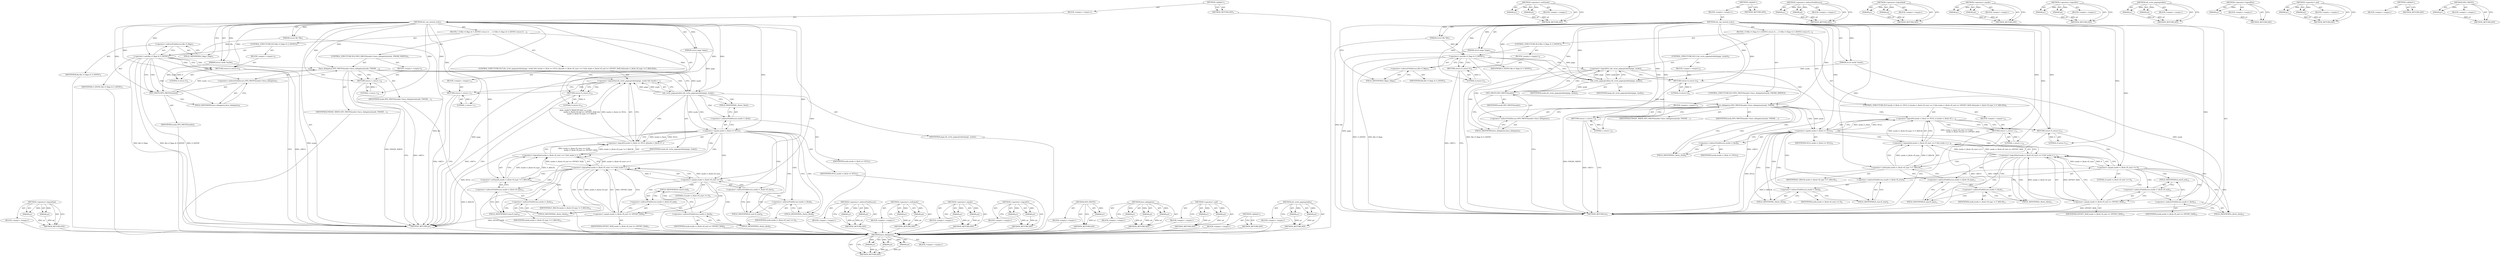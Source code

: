 digraph "NFS_PROTO" {
vulnerable_115 [label=<(METHOD,&lt;operator&gt;.logicalAnd)>];
vulnerable_116 [label=<(PARAM,p1)>];
vulnerable_117 [label=<(PARAM,p2)>];
vulnerable_118 [label=<(BLOCK,&lt;empty&gt;,&lt;empty&gt;)>];
vulnerable_119 [label=<(METHOD_RETURN,ANY)>];
vulnerable_6 [label=<(METHOD,&lt;global&gt;)<SUB>1</SUB>>];
vulnerable_7 [label=<(BLOCK,&lt;empty&gt;,&lt;empty&gt;)<SUB>1</SUB>>];
vulnerable_8 [label=<(METHOD,nfs_can_extend_write)<SUB>1</SUB>>];
vulnerable_9 [label=<(PARAM,struct file *file)<SUB>1</SUB>>];
vulnerable_10 [label=<(PARAM,struct page *page)<SUB>1</SUB>>];
vulnerable_11 [label=<(PARAM,struct inode *inode)<SUB>1</SUB>>];
vulnerable_12 [label=<(BLOCK,{
 	if (file-&gt;f_flags &amp; O_DSYNC)
 		return 0;
 ...,{
 	if (file-&gt;f_flags &amp; O_DSYNC)
 		return 0;
 ...)<SUB>2</SUB>>];
vulnerable_13 [label=<(CONTROL_STRUCTURE,IF,if (file-&gt;f_flags &amp; O_DSYNC))<SUB>3</SUB>>];
vulnerable_14 [label=<(&lt;operator&gt;.and,file-&gt;f_flags &amp; O_DSYNC)<SUB>3</SUB>>];
vulnerable_15 [label=<(&lt;operator&gt;.indirectFieldAccess,file-&gt;f_flags)<SUB>3</SUB>>];
vulnerable_16 [label=<(IDENTIFIER,file,file-&gt;f_flags &amp; O_DSYNC)<SUB>3</SUB>>];
vulnerable_17 [label=<(FIELD_IDENTIFIER,f_flags,f_flags)<SUB>3</SUB>>];
vulnerable_18 [label=<(IDENTIFIER,O_DSYNC,file-&gt;f_flags &amp; O_DSYNC)<SUB>3</SUB>>];
vulnerable_19 [label=<(BLOCK,&lt;empty&gt;,&lt;empty&gt;)<SUB>4</SUB>>];
vulnerable_20 [label=<(RETURN,return 0;,return 0;)<SUB>4</SUB>>];
vulnerable_21 [label=<(LITERAL,0,return 0;)<SUB>4</SUB>>];
vulnerable_22 [label=<(CONTROL_STRUCTURE,IF,if (NFS_PROTO(inode)-&gt;have_delegation(inode, FMODE_WRITE)))<SUB>5</SUB>>];
vulnerable_23 [label=<(have_delegation,NFS_PROTO(inode)-&gt;have_delegation(inode, FMODE_...)<SUB>5</SUB>>];
vulnerable_24 [label=<(&lt;operator&gt;.indirectFieldAccess,NFS_PROTO(inode)-&gt;have_delegation)<SUB>5</SUB>>];
vulnerable_25 [label=<(NFS_PROTO,NFS_PROTO(inode))<SUB>5</SUB>>];
vulnerable_26 [label=<(IDENTIFIER,inode,NFS_PROTO(inode))<SUB>5</SUB>>];
vulnerable_27 [label=<(FIELD_IDENTIFIER,have_delegation,have_delegation)<SUB>5</SUB>>];
vulnerable_28 [label=<(IDENTIFIER,inode,NFS_PROTO(inode)-&gt;have_delegation(inode, FMODE_...)<SUB>5</SUB>>];
vulnerable_29 [label=<(IDENTIFIER,FMODE_WRITE,NFS_PROTO(inode)-&gt;have_delegation(inode, FMODE_...)<SUB>5</SUB>>];
vulnerable_30 [label=<(BLOCK,&lt;empty&gt;,&lt;empty&gt;)<SUB>6</SUB>>];
vulnerable_31 [label=<(RETURN,return 1;,return 1;)<SUB>6</SUB>>];
vulnerable_32 [label=<(LITERAL,1,return 1;)<SUB>6</SUB>>];
vulnerable_33 [label=<(CONTROL_STRUCTURE,IF,if (nfs_write_pageuptodate(page, inode) &amp;&amp; (inode-&gt;i_flock == NULL ||
			(inode-&gt;i_flock-&gt;fl_start == 0 &amp;&amp;
 			inode-&gt;i_flock-&gt;fl_end == OFFSET_MAX &amp;&amp;
			inode-&gt;i_flock-&gt;fl_type != F_RDLCK))))<SUB>7</SUB>>];
vulnerable_34 [label=<(&lt;operator&gt;.logicalAnd,nfs_write_pageuptodate(page, inode) &amp;&amp; (inode-&gt;...)<SUB>7</SUB>>];
vulnerable_35 [label=<(nfs_write_pageuptodate,nfs_write_pageuptodate(page, inode))<SUB>7</SUB>>];
vulnerable_36 [label=<(IDENTIFIER,page,nfs_write_pageuptodate(page, inode))<SUB>7</SUB>>];
vulnerable_37 [label=<(IDENTIFIER,inode,nfs_write_pageuptodate(page, inode))<SUB>7</SUB>>];
vulnerable_38 [label=<(&lt;operator&gt;.logicalOr,inode-&gt;i_flock == NULL ||
			(inode-&gt;i_flock-&gt;f...)<SUB>7</SUB>>];
vulnerable_39 [label=<(&lt;operator&gt;.equals,inode-&gt;i_flock == NULL)<SUB>7</SUB>>];
vulnerable_40 [label=<(&lt;operator&gt;.indirectFieldAccess,inode-&gt;i_flock)<SUB>7</SUB>>];
vulnerable_41 [label=<(IDENTIFIER,inode,inode-&gt;i_flock == NULL)<SUB>7</SUB>>];
vulnerable_42 [label=<(FIELD_IDENTIFIER,i_flock,i_flock)<SUB>7</SUB>>];
vulnerable_43 [label=<(IDENTIFIER,NULL,inode-&gt;i_flock == NULL)<SUB>7</SUB>>];
vulnerable_44 [label=<(&lt;operator&gt;.logicalAnd,inode-&gt;i_flock-&gt;fl_start == 0 &amp;&amp;
 			inode-&gt;i_f...)<SUB>8</SUB>>];
vulnerable_45 [label=<(&lt;operator&gt;.logicalAnd,inode-&gt;i_flock-&gt;fl_start == 0 &amp;&amp;
 			inode-&gt;i_f...)<SUB>8</SUB>>];
vulnerable_46 [label=<(&lt;operator&gt;.equals,inode-&gt;i_flock-&gt;fl_start == 0)<SUB>8</SUB>>];
vulnerable_47 [label=<(&lt;operator&gt;.indirectFieldAccess,inode-&gt;i_flock-&gt;fl_start)<SUB>8</SUB>>];
vulnerable_48 [label=<(&lt;operator&gt;.indirectFieldAccess,inode-&gt;i_flock)<SUB>8</SUB>>];
vulnerable_49 [label=<(IDENTIFIER,inode,inode-&gt;i_flock-&gt;fl_start == 0)<SUB>8</SUB>>];
vulnerable_50 [label=<(FIELD_IDENTIFIER,i_flock,i_flock)<SUB>8</SUB>>];
vulnerable_51 [label=<(FIELD_IDENTIFIER,fl_start,fl_start)<SUB>8</SUB>>];
vulnerable_52 [label=<(LITERAL,0,inode-&gt;i_flock-&gt;fl_start == 0)<SUB>8</SUB>>];
vulnerable_53 [label=<(&lt;operator&gt;.equals,inode-&gt;i_flock-&gt;fl_end == OFFSET_MAX)<SUB>9</SUB>>];
vulnerable_54 [label=<(&lt;operator&gt;.indirectFieldAccess,inode-&gt;i_flock-&gt;fl_end)<SUB>9</SUB>>];
vulnerable_55 [label=<(&lt;operator&gt;.indirectFieldAccess,inode-&gt;i_flock)<SUB>9</SUB>>];
vulnerable_56 [label=<(IDENTIFIER,inode,inode-&gt;i_flock-&gt;fl_end == OFFSET_MAX)<SUB>9</SUB>>];
vulnerable_57 [label=<(FIELD_IDENTIFIER,i_flock,i_flock)<SUB>9</SUB>>];
vulnerable_58 [label=<(FIELD_IDENTIFIER,fl_end,fl_end)<SUB>9</SUB>>];
vulnerable_59 [label=<(IDENTIFIER,OFFSET_MAX,inode-&gt;i_flock-&gt;fl_end == OFFSET_MAX)<SUB>9</SUB>>];
vulnerable_60 [label=<(&lt;operator&gt;.notEquals,inode-&gt;i_flock-&gt;fl_type != F_RDLCK)<SUB>10</SUB>>];
vulnerable_61 [label=<(&lt;operator&gt;.indirectFieldAccess,inode-&gt;i_flock-&gt;fl_type)<SUB>10</SUB>>];
vulnerable_62 [label=<(&lt;operator&gt;.indirectFieldAccess,inode-&gt;i_flock)<SUB>10</SUB>>];
vulnerable_63 [label=<(IDENTIFIER,inode,inode-&gt;i_flock-&gt;fl_type != F_RDLCK)<SUB>10</SUB>>];
vulnerable_64 [label=<(FIELD_IDENTIFIER,i_flock,i_flock)<SUB>10</SUB>>];
vulnerable_65 [label=<(FIELD_IDENTIFIER,fl_type,fl_type)<SUB>10</SUB>>];
vulnerable_66 [label=<(IDENTIFIER,F_RDLCK,inode-&gt;i_flock-&gt;fl_type != F_RDLCK)<SUB>10</SUB>>];
vulnerable_67 [label=<(BLOCK,&lt;empty&gt;,&lt;empty&gt;)<SUB>11</SUB>>];
vulnerable_68 [label=<(RETURN,return 1;,return 1;)<SUB>11</SUB>>];
vulnerable_69 [label=<(LITERAL,1,return 1;)<SUB>11</SUB>>];
vulnerable_70 [label=<(RETURN,return 0;,return 0;)<SUB>12</SUB>>];
vulnerable_71 [label=<(LITERAL,0,return 0;)<SUB>12</SUB>>];
vulnerable_72 [label=<(METHOD_RETURN,int)<SUB>1</SUB>>];
vulnerable_74 [label=<(METHOD_RETURN,ANY)<SUB>1</SUB>>];
vulnerable_100 [label=<(METHOD,&lt;operator&gt;.indirectFieldAccess)>];
vulnerable_101 [label=<(PARAM,p1)>];
vulnerable_102 [label=<(PARAM,p2)>];
vulnerable_103 [label=<(BLOCK,&lt;empty&gt;,&lt;empty&gt;)>];
vulnerable_104 [label=<(METHOD_RETURN,ANY)>];
vulnerable_135 [label=<(METHOD,&lt;operator&gt;.notEquals)>];
vulnerable_136 [label=<(PARAM,p1)>];
vulnerable_137 [label=<(PARAM,p2)>];
vulnerable_138 [label=<(BLOCK,&lt;empty&gt;,&lt;empty&gt;)>];
vulnerable_139 [label=<(METHOD_RETURN,ANY)>];
vulnerable_130 [label=<(METHOD,&lt;operator&gt;.equals)>];
vulnerable_131 [label=<(PARAM,p1)>];
vulnerable_132 [label=<(PARAM,p2)>];
vulnerable_133 [label=<(BLOCK,&lt;empty&gt;,&lt;empty&gt;)>];
vulnerable_134 [label=<(METHOD_RETURN,ANY)>];
vulnerable_125 [label=<(METHOD,&lt;operator&gt;.logicalOr)>];
vulnerable_126 [label=<(PARAM,p1)>];
vulnerable_127 [label=<(PARAM,p2)>];
vulnerable_128 [label=<(BLOCK,&lt;empty&gt;,&lt;empty&gt;)>];
vulnerable_129 [label=<(METHOD_RETURN,ANY)>];
vulnerable_111 [label=<(METHOD,NFS_PROTO)>];
vulnerable_112 [label=<(PARAM,p1)>];
vulnerable_113 [label=<(BLOCK,&lt;empty&gt;,&lt;empty&gt;)>];
vulnerable_114 [label=<(METHOD_RETURN,ANY)>];
vulnerable_105 [label=<(METHOD,have_delegation)>];
vulnerable_106 [label=<(PARAM,p1)>];
vulnerable_107 [label=<(PARAM,p2)>];
vulnerable_108 [label=<(PARAM,p3)>];
vulnerable_109 [label=<(BLOCK,&lt;empty&gt;,&lt;empty&gt;)>];
vulnerable_110 [label=<(METHOD_RETURN,ANY)>];
vulnerable_95 [label=<(METHOD,&lt;operator&gt;.and)>];
vulnerable_96 [label=<(PARAM,p1)>];
vulnerable_97 [label=<(PARAM,p2)>];
vulnerable_98 [label=<(BLOCK,&lt;empty&gt;,&lt;empty&gt;)>];
vulnerable_99 [label=<(METHOD_RETURN,ANY)>];
vulnerable_89 [label=<(METHOD,&lt;global&gt;)<SUB>1</SUB>>];
vulnerable_90 [label=<(BLOCK,&lt;empty&gt;,&lt;empty&gt;)>];
vulnerable_91 [label=<(METHOD_RETURN,ANY)>];
vulnerable_120 [label=<(METHOD,nfs_write_pageuptodate)>];
vulnerable_121 [label=<(PARAM,p1)>];
vulnerable_122 [label=<(PARAM,p2)>];
vulnerable_123 [label=<(BLOCK,&lt;empty&gt;,&lt;empty&gt;)>];
vulnerable_124 [label=<(METHOD_RETURN,ANY)>];
fixed_118 [label=<(METHOD,have_delegation)>];
fixed_119 [label=<(PARAM,p1)>];
fixed_120 [label=<(PARAM,p2)>];
fixed_121 [label=<(PARAM,p3)>];
fixed_122 [label=<(BLOCK,&lt;empty&gt;,&lt;empty&gt;)>];
fixed_123 [label=<(METHOD_RETURN,ANY)>];
fixed_143 [label=<(METHOD,&lt;operator&gt;.notEquals)>];
fixed_144 [label=<(PARAM,p1)>];
fixed_145 [label=<(PARAM,p2)>];
fixed_146 [label=<(BLOCK,&lt;empty&gt;,&lt;empty&gt;)>];
fixed_147 [label=<(METHOD_RETURN,ANY)>];
fixed_6 [label=<(METHOD,&lt;global&gt;)<SUB>1</SUB>>];
fixed_7 [label=<(BLOCK,&lt;empty&gt;,&lt;empty&gt;)<SUB>1</SUB>>];
fixed_8 [label=<(METHOD,nfs_can_extend_write)<SUB>1</SUB>>];
fixed_9 [label=<(PARAM,struct file *file)<SUB>1</SUB>>];
fixed_10 [label=<(PARAM,struct page *page)<SUB>1</SUB>>];
fixed_11 [label=<(PARAM,struct inode *inode)<SUB>1</SUB>>];
fixed_12 [label=<(BLOCK,{
 	if (file-&gt;f_flags &amp; O_DSYNC)
 		return 0;
	...,{
 	if (file-&gt;f_flags &amp; O_DSYNC)
 		return 0;
	...)<SUB>2</SUB>>];
fixed_13 [label=<(CONTROL_STRUCTURE,IF,if (file-&gt;f_flags &amp; O_DSYNC))<SUB>3</SUB>>];
fixed_14 [label=<(&lt;operator&gt;.and,file-&gt;f_flags &amp; O_DSYNC)<SUB>3</SUB>>];
fixed_15 [label=<(&lt;operator&gt;.indirectFieldAccess,file-&gt;f_flags)<SUB>3</SUB>>];
fixed_16 [label=<(IDENTIFIER,file,file-&gt;f_flags &amp; O_DSYNC)<SUB>3</SUB>>];
fixed_17 [label=<(FIELD_IDENTIFIER,f_flags,f_flags)<SUB>3</SUB>>];
fixed_18 [label=<(IDENTIFIER,O_DSYNC,file-&gt;f_flags &amp; O_DSYNC)<SUB>3</SUB>>];
fixed_19 [label=<(BLOCK,&lt;empty&gt;,&lt;empty&gt;)<SUB>4</SUB>>];
fixed_20 [label=<(RETURN,return 0;,return 0;)<SUB>4</SUB>>];
fixed_21 [label=<(LITERAL,0,return 0;)<SUB>4</SUB>>];
fixed_22 [label=<(CONTROL_STRUCTURE,IF,if (!nfs_write_pageuptodate(page, inode)))<SUB>5</SUB>>];
fixed_23 [label=<(&lt;operator&gt;.logicalNot,!nfs_write_pageuptodate(page, inode))<SUB>5</SUB>>];
fixed_24 [label=<(nfs_write_pageuptodate,nfs_write_pageuptodate(page, inode))<SUB>5</SUB>>];
fixed_25 [label=<(IDENTIFIER,page,nfs_write_pageuptodate(page, inode))<SUB>5</SUB>>];
fixed_26 [label=<(IDENTIFIER,inode,nfs_write_pageuptodate(page, inode))<SUB>5</SUB>>];
fixed_27 [label=<(BLOCK,&lt;empty&gt;,&lt;empty&gt;)<SUB>6</SUB>>];
fixed_28 [label=<(RETURN,return 0;,return 0;)<SUB>6</SUB>>];
fixed_29 [label=<(LITERAL,0,return 0;)<SUB>6</SUB>>];
fixed_30 [label=<(CONTROL_STRUCTURE,IF,if (NFS_PROTO(inode)-&gt;have_delegation(inode, FMODE_WRITE)))<SUB>7</SUB>>];
fixed_31 [label=<(have_delegation,NFS_PROTO(inode)-&gt;have_delegation(inode, FMODE_...)<SUB>7</SUB>>];
fixed_32 [label=<(&lt;operator&gt;.indirectFieldAccess,NFS_PROTO(inode)-&gt;have_delegation)<SUB>7</SUB>>];
fixed_33 [label=<(NFS_PROTO,NFS_PROTO(inode))<SUB>7</SUB>>];
fixed_34 [label=<(IDENTIFIER,inode,NFS_PROTO(inode))<SUB>7</SUB>>];
fixed_35 [label=<(FIELD_IDENTIFIER,have_delegation,have_delegation)<SUB>7</SUB>>];
fixed_36 [label=<(IDENTIFIER,inode,NFS_PROTO(inode)-&gt;have_delegation(inode, FMODE_...)<SUB>7</SUB>>];
fixed_37 [label=<(IDENTIFIER,FMODE_WRITE,NFS_PROTO(inode)-&gt;have_delegation(inode, FMODE_...)<SUB>7</SUB>>];
fixed_38 [label=<(BLOCK,&lt;empty&gt;,&lt;empty&gt;)<SUB>8</SUB>>];
fixed_39 [label=<(RETURN,return 1;,return 1;)<SUB>8</SUB>>];
fixed_40 [label=<(LITERAL,1,return 1;)<SUB>8</SUB>>];
fixed_41 [label=<(CONTROL_STRUCTURE,IF,if (inode-&gt;i_flock == NULL || (inode-&gt;i_flock-&gt;fl_start == 0 &amp;&amp;
 			inode-&gt;i_flock-&gt;fl_end == OFFSET_MAX &amp;&amp;
			inode-&gt;i_flock-&gt;fl_type != F_RDLCK)))<SUB>9</SUB>>];
fixed_42 [label=<(&lt;operator&gt;.logicalOr,inode-&gt;i_flock == NULL || (inode-&gt;i_flock-&gt;fl_s...)<SUB>9</SUB>>];
fixed_43 [label=<(&lt;operator&gt;.equals,inode-&gt;i_flock == NULL)<SUB>9</SUB>>];
fixed_44 [label=<(&lt;operator&gt;.indirectFieldAccess,inode-&gt;i_flock)<SUB>9</SUB>>];
fixed_45 [label=<(IDENTIFIER,inode,inode-&gt;i_flock == NULL)<SUB>9</SUB>>];
fixed_46 [label=<(FIELD_IDENTIFIER,i_flock,i_flock)<SUB>9</SUB>>];
fixed_47 [label=<(IDENTIFIER,NULL,inode-&gt;i_flock == NULL)<SUB>9</SUB>>];
fixed_48 [label=<(&lt;operator&gt;.logicalAnd,inode-&gt;i_flock-&gt;fl_start == 0 &amp;&amp;
 			inode-&gt;i_f...)<SUB>9</SUB>>];
fixed_49 [label=<(&lt;operator&gt;.logicalAnd,inode-&gt;i_flock-&gt;fl_start == 0 &amp;&amp;
 			inode-&gt;i_f...)<SUB>9</SUB>>];
fixed_50 [label=<(&lt;operator&gt;.equals,inode-&gt;i_flock-&gt;fl_start == 0)<SUB>9</SUB>>];
fixed_51 [label=<(&lt;operator&gt;.indirectFieldAccess,inode-&gt;i_flock-&gt;fl_start)<SUB>9</SUB>>];
fixed_52 [label=<(&lt;operator&gt;.indirectFieldAccess,inode-&gt;i_flock)<SUB>9</SUB>>];
fixed_53 [label=<(IDENTIFIER,inode,inode-&gt;i_flock-&gt;fl_start == 0)<SUB>9</SUB>>];
fixed_54 [label=<(FIELD_IDENTIFIER,i_flock,i_flock)<SUB>9</SUB>>];
fixed_55 [label=<(FIELD_IDENTIFIER,fl_start,fl_start)<SUB>9</SUB>>];
fixed_56 [label=<(LITERAL,0,inode-&gt;i_flock-&gt;fl_start == 0)<SUB>9</SUB>>];
fixed_57 [label=<(&lt;operator&gt;.equals,inode-&gt;i_flock-&gt;fl_end == OFFSET_MAX)<SUB>10</SUB>>];
fixed_58 [label=<(&lt;operator&gt;.indirectFieldAccess,inode-&gt;i_flock-&gt;fl_end)<SUB>10</SUB>>];
fixed_59 [label=<(&lt;operator&gt;.indirectFieldAccess,inode-&gt;i_flock)<SUB>10</SUB>>];
fixed_60 [label=<(IDENTIFIER,inode,inode-&gt;i_flock-&gt;fl_end == OFFSET_MAX)<SUB>10</SUB>>];
fixed_61 [label=<(FIELD_IDENTIFIER,i_flock,i_flock)<SUB>10</SUB>>];
fixed_62 [label=<(FIELD_IDENTIFIER,fl_end,fl_end)<SUB>10</SUB>>];
fixed_63 [label=<(IDENTIFIER,OFFSET_MAX,inode-&gt;i_flock-&gt;fl_end == OFFSET_MAX)<SUB>10</SUB>>];
fixed_64 [label=<(&lt;operator&gt;.notEquals,inode-&gt;i_flock-&gt;fl_type != F_RDLCK)<SUB>11</SUB>>];
fixed_65 [label=<(&lt;operator&gt;.indirectFieldAccess,inode-&gt;i_flock-&gt;fl_type)<SUB>11</SUB>>];
fixed_66 [label=<(&lt;operator&gt;.indirectFieldAccess,inode-&gt;i_flock)<SUB>11</SUB>>];
fixed_67 [label=<(IDENTIFIER,inode,inode-&gt;i_flock-&gt;fl_type != F_RDLCK)<SUB>11</SUB>>];
fixed_68 [label=<(FIELD_IDENTIFIER,i_flock,i_flock)<SUB>11</SUB>>];
fixed_69 [label=<(FIELD_IDENTIFIER,fl_type,fl_type)<SUB>11</SUB>>];
fixed_70 [label=<(IDENTIFIER,F_RDLCK,inode-&gt;i_flock-&gt;fl_type != F_RDLCK)<SUB>11</SUB>>];
fixed_71 [label=<(BLOCK,&lt;empty&gt;,&lt;empty&gt;)<SUB>12</SUB>>];
fixed_72 [label=<(RETURN,return 1;,return 1;)<SUB>12</SUB>>];
fixed_73 [label=<(LITERAL,1,return 1;)<SUB>12</SUB>>];
fixed_74 [label=<(RETURN,return 0;,return 0;)<SUB>13</SUB>>];
fixed_75 [label=<(LITERAL,0,return 0;)<SUB>13</SUB>>];
fixed_76 [label=<(METHOD_RETURN,int)<SUB>1</SUB>>];
fixed_78 [label=<(METHOD_RETURN,ANY)<SUB>1</SUB>>];
fixed_104 [label=<(METHOD,&lt;operator&gt;.indirectFieldAccess)>];
fixed_105 [label=<(PARAM,p1)>];
fixed_106 [label=<(PARAM,p2)>];
fixed_107 [label=<(BLOCK,&lt;empty&gt;,&lt;empty&gt;)>];
fixed_108 [label=<(METHOD_RETURN,ANY)>];
fixed_138 [label=<(METHOD,&lt;operator&gt;.logicalAnd)>];
fixed_139 [label=<(PARAM,p1)>];
fixed_140 [label=<(PARAM,p2)>];
fixed_141 [label=<(BLOCK,&lt;empty&gt;,&lt;empty&gt;)>];
fixed_142 [label=<(METHOD_RETURN,ANY)>];
fixed_133 [label=<(METHOD,&lt;operator&gt;.equals)>];
fixed_134 [label=<(PARAM,p1)>];
fixed_135 [label=<(PARAM,p2)>];
fixed_136 [label=<(BLOCK,&lt;empty&gt;,&lt;empty&gt;)>];
fixed_137 [label=<(METHOD_RETURN,ANY)>];
fixed_128 [label=<(METHOD,&lt;operator&gt;.logicalOr)>];
fixed_129 [label=<(PARAM,p1)>];
fixed_130 [label=<(PARAM,p2)>];
fixed_131 [label=<(BLOCK,&lt;empty&gt;,&lt;empty&gt;)>];
fixed_132 [label=<(METHOD_RETURN,ANY)>];
fixed_113 [label=<(METHOD,nfs_write_pageuptodate)>];
fixed_114 [label=<(PARAM,p1)>];
fixed_115 [label=<(PARAM,p2)>];
fixed_116 [label=<(BLOCK,&lt;empty&gt;,&lt;empty&gt;)>];
fixed_117 [label=<(METHOD_RETURN,ANY)>];
fixed_109 [label=<(METHOD,&lt;operator&gt;.logicalNot)>];
fixed_110 [label=<(PARAM,p1)>];
fixed_111 [label=<(BLOCK,&lt;empty&gt;,&lt;empty&gt;)>];
fixed_112 [label=<(METHOD_RETURN,ANY)>];
fixed_99 [label=<(METHOD,&lt;operator&gt;.and)>];
fixed_100 [label=<(PARAM,p1)>];
fixed_101 [label=<(PARAM,p2)>];
fixed_102 [label=<(BLOCK,&lt;empty&gt;,&lt;empty&gt;)>];
fixed_103 [label=<(METHOD_RETURN,ANY)>];
fixed_93 [label=<(METHOD,&lt;global&gt;)<SUB>1</SUB>>];
fixed_94 [label=<(BLOCK,&lt;empty&gt;,&lt;empty&gt;)>];
fixed_95 [label=<(METHOD_RETURN,ANY)>];
fixed_124 [label=<(METHOD,NFS_PROTO)>];
fixed_125 [label=<(PARAM,p1)>];
fixed_126 [label=<(BLOCK,&lt;empty&gt;,&lt;empty&gt;)>];
fixed_127 [label=<(METHOD_RETURN,ANY)>];
vulnerable_115 -> vulnerable_116  [key=0, label="AST: "];
vulnerable_115 -> vulnerable_116  [key=1, label="DDG: "];
vulnerable_115 -> vulnerable_118  [key=0, label="AST: "];
vulnerable_115 -> vulnerable_117  [key=0, label="AST: "];
vulnerable_115 -> vulnerable_117  [key=1, label="DDG: "];
vulnerable_115 -> vulnerable_119  [key=0, label="AST: "];
vulnerable_115 -> vulnerable_119  [key=1, label="CFG: "];
vulnerable_116 -> vulnerable_119  [key=0, label="DDG: p1"];
vulnerable_117 -> vulnerable_119  [key=0, label="DDG: p2"];
vulnerable_118 -> fixed_118  [key=0];
vulnerable_119 -> fixed_118  [key=0];
vulnerable_6 -> vulnerable_7  [key=0, label="AST: "];
vulnerable_6 -> vulnerable_74  [key=0, label="AST: "];
vulnerable_6 -> vulnerable_74  [key=1, label="CFG: "];
vulnerable_7 -> vulnerable_8  [key=0, label="AST: "];
vulnerable_8 -> vulnerable_9  [key=0, label="AST: "];
vulnerable_8 -> vulnerable_9  [key=1, label="DDG: "];
vulnerable_8 -> vulnerable_10  [key=0, label="AST: "];
vulnerable_8 -> vulnerable_10  [key=1, label="DDG: "];
vulnerable_8 -> vulnerable_11  [key=0, label="AST: "];
vulnerable_8 -> vulnerable_11  [key=1, label="DDG: "];
vulnerable_8 -> vulnerable_12  [key=0, label="AST: "];
vulnerable_8 -> vulnerable_72  [key=0, label="AST: "];
vulnerable_8 -> vulnerable_17  [key=0, label="CFG: "];
vulnerable_8 -> vulnerable_70  [key=0, label="DDG: "];
vulnerable_8 -> vulnerable_71  [key=0, label="DDG: "];
vulnerable_8 -> vulnerable_14  [key=0, label="DDG: "];
vulnerable_8 -> vulnerable_20  [key=0, label="DDG: "];
vulnerable_8 -> vulnerable_23  [key=0, label="DDG: "];
vulnerable_8 -> vulnerable_31  [key=0, label="DDG: "];
vulnerable_8 -> vulnerable_68  [key=0, label="DDG: "];
vulnerable_8 -> vulnerable_21  [key=0, label="DDG: "];
vulnerable_8 -> vulnerable_32  [key=0, label="DDG: "];
vulnerable_8 -> vulnerable_35  [key=0, label="DDG: "];
vulnerable_8 -> vulnerable_69  [key=0, label="DDG: "];
vulnerable_8 -> vulnerable_25  [key=0, label="DDG: "];
vulnerable_8 -> vulnerable_39  [key=0, label="DDG: "];
vulnerable_8 -> vulnerable_60  [key=0, label="DDG: "];
vulnerable_8 -> vulnerable_46  [key=0, label="DDG: "];
vulnerable_8 -> vulnerable_53  [key=0, label="DDG: "];
vulnerable_9 -> vulnerable_72  [key=0, label="DDG: file"];
vulnerable_9 -> vulnerable_14  [key=0, label="DDG: file"];
vulnerable_10 -> vulnerable_72  [key=0, label="DDG: page"];
vulnerable_10 -> vulnerable_35  [key=0, label="DDG: page"];
vulnerable_11 -> vulnerable_72  [key=0, label="DDG: inode"];
vulnerable_11 -> vulnerable_25  [key=0, label="DDG: inode"];
vulnerable_12 -> vulnerable_13  [key=0, label="AST: "];
vulnerable_12 -> vulnerable_22  [key=0, label="AST: "];
vulnerable_12 -> vulnerable_33  [key=0, label="AST: "];
vulnerable_12 -> vulnerable_70  [key=0, label="AST: "];
vulnerable_13 -> vulnerable_14  [key=0, label="AST: "];
vulnerable_13 -> vulnerable_19  [key=0, label="AST: "];
vulnerable_14 -> vulnerable_15  [key=0, label="AST: "];
vulnerable_14 -> vulnerable_18  [key=0, label="AST: "];
vulnerable_14 -> vulnerable_20  [key=0, label="CFG: "];
vulnerable_14 -> vulnerable_20  [key=1, label="CDG: "];
vulnerable_14 -> vulnerable_25  [key=0, label="CFG: "];
vulnerable_14 -> vulnerable_25  [key=1, label="CDG: "];
vulnerable_14 -> vulnerable_72  [key=0, label="DDG: file-&gt;f_flags"];
vulnerable_14 -> vulnerable_72  [key=1, label="DDG: file-&gt;f_flags &amp; O_DSYNC"];
vulnerable_14 -> vulnerable_72  [key=2, label="DDG: O_DSYNC"];
vulnerable_14 -> vulnerable_27  [key=0, label="CDG: "];
vulnerable_14 -> vulnerable_24  [key=0, label="CDG: "];
vulnerable_14 -> vulnerable_23  [key=0, label="CDG: "];
vulnerable_15 -> vulnerable_16  [key=0, label="AST: "];
vulnerable_15 -> vulnerable_17  [key=0, label="AST: "];
vulnerable_15 -> vulnerable_14  [key=0, label="CFG: "];
vulnerable_16 -> fixed_118  [key=0];
vulnerable_17 -> vulnerable_15  [key=0, label="CFG: "];
vulnerable_18 -> fixed_118  [key=0];
vulnerable_19 -> vulnerable_20  [key=0, label="AST: "];
vulnerable_20 -> vulnerable_21  [key=0, label="AST: "];
vulnerable_20 -> vulnerable_72  [key=0, label="CFG: "];
vulnerable_20 -> vulnerable_72  [key=1, label="DDG: &lt;RET&gt;"];
vulnerable_21 -> vulnerable_20  [key=0, label="DDG: 0"];
vulnerable_22 -> vulnerable_23  [key=0, label="AST: "];
vulnerable_22 -> vulnerable_30  [key=0, label="AST: "];
vulnerable_23 -> vulnerable_24  [key=0, label="AST: "];
vulnerable_23 -> vulnerable_28  [key=0, label="AST: "];
vulnerable_23 -> vulnerable_29  [key=0, label="AST: "];
vulnerable_23 -> vulnerable_31  [key=0, label="CFG: "];
vulnerable_23 -> vulnerable_31  [key=1, label="CDG: "];
vulnerable_23 -> vulnerable_35  [key=0, label="CFG: "];
vulnerable_23 -> vulnerable_35  [key=1, label="DDG: inode"];
vulnerable_23 -> vulnerable_35  [key=2, label="CDG: "];
vulnerable_23 -> vulnerable_72  [key=0, label="DDG: FMODE_WRITE"];
vulnerable_23 -> vulnerable_34  [key=0, label="CDG: "];
vulnerable_24 -> vulnerable_25  [key=0, label="AST: "];
vulnerable_24 -> vulnerable_27  [key=0, label="AST: "];
vulnerable_24 -> vulnerable_23  [key=0, label="CFG: "];
vulnerable_25 -> vulnerable_26  [key=0, label="AST: "];
vulnerable_25 -> vulnerable_27  [key=0, label="CFG: "];
vulnerable_25 -> vulnerable_23  [key=0, label="DDG: inode"];
vulnerable_26 -> fixed_118  [key=0];
vulnerable_27 -> vulnerable_24  [key=0, label="CFG: "];
vulnerable_28 -> fixed_118  [key=0];
vulnerable_29 -> fixed_118  [key=0];
vulnerable_30 -> vulnerable_31  [key=0, label="AST: "];
vulnerable_31 -> vulnerable_32  [key=0, label="AST: "];
vulnerable_31 -> vulnerable_72  [key=0, label="CFG: "];
vulnerable_31 -> vulnerable_72  [key=1, label="DDG: &lt;RET&gt;"];
vulnerable_32 -> vulnerable_31  [key=0, label="DDG: 1"];
vulnerable_33 -> vulnerable_34  [key=0, label="AST: "];
vulnerable_33 -> vulnerable_67  [key=0, label="AST: "];
vulnerable_34 -> vulnerable_35  [key=0, label="AST: "];
vulnerable_34 -> vulnerable_38  [key=0, label="AST: "];
vulnerable_34 -> vulnerable_68  [key=0, label="CFG: "];
vulnerable_34 -> vulnerable_68  [key=1, label="CDG: "];
vulnerable_34 -> vulnerable_70  [key=0, label="CFG: "];
vulnerable_34 -> vulnerable_70  [key=1, label="CDG: "];
vulnerable_35 -> vulnerable_36  [key=0, label="AST: "];
vulnerable_35 -> vulnerable_37  [key=0, label="AST: "];
vulnerable_35 -> vulnerable_34  [key=0, label="CFG: "];
vulnerable_35 -> vulnerable_34  [key=1, label="DDG: page"];
vulnerable_35 -> vulnerable_34  [key=2, label="DDG: inode"];
vulnerable_35 -> vulnerable_42  [key=0, label="CFG: "];
vulnerable_35 -> vulnerable_42  [key=1, label="CDG: "];
vulnerable_35 -> vulnerable_39  [key=0, label="DDG: inode"];
vulnerable_35 -> vulnerable_39  [key=1, label="CDG: "];
vulnerable_35 -> vulnerable_38  [key=0, label="CDG: "];
vulnerable_35 -> vulnerable_40  [key=0, label="CDG: "];
vulnerable_36 -> fixed_118  [key=0];
vulnerable_37 -> fixed_118  [key=0];
vulnerable_38 -> vulnerable_39  [key=0, label="AST: "];
vulnerable_38 -> vulnerable_44  [key=0, label="AST: "];
vulnerable_38 -> vulnerable_34  [key=0, label="CFG: "];
vulnerable_38 -> vulnerable_34  [key=1, label="DDG: inode-&gt;i_flock == NULL"];
vulnerable_38 -> vulnerable_34  [key=2, label="DDG: inode-&gt;i_flock-&gt;fl_start == 0 &amp;&amp;
 			inode-&gt;i_flock-&gt;fl_end == OFFSET_MAX &amp;&amp;
			inode-&gt;i_flock-&gt;fl_type != F_RDLCK"];
vulnerable_39 -> vulnerable_40  [key=0, label="AST: "];
vulnerable_39 -> vulnerable_43  [key=0, label="AST: "];
vulnerable_39 -> vulnerable_38  [key=0, label="CFG: "];
vulnerable_39 -> vulnerable_38  [key=1, label="DDG: inode-&gt;i_flock"];
vulnerable_39 -> vulnerable_38  [key=2, label="DDG: NULL"];
vulnerable_39 -> vulnerable_50  [key=0, label="CFG: "];
vulnerable_39 -> vulnerable_50  [key=1, label="CDG: "];
vulnerable_39 -> vulnerable_72  [key=0, label="DDG: NULL"];
vulnerable_39 -> vulnerable_47  [key=0, label="CDG: "];
vulnerable_39 -> vulnerable_48  [key=0, label="CDG: "];
vulnerable_39 -> vulnerable_51  [key=0, label="CDG: "];
vulnerable_39 -> vulnerable_46  [key=0, label="CDG: "];
vulnerable_39 -> vulnerable_45  [key=0, label="CDG: "];
vulnerable_39 -> vulnerable_44  [key=0, label="CDG: "];
vulnerable_40 -> vulnerable_41  [key=0, label="AST: "];
vulnerable_40 -> vulnerable_42  [key=0, label="AST: "];
vulnerable_40 -> vulnerable_39  [key=0, label="CFG: "];
vulnerable_41 -> fixed_118  [key=0];
vulnerable_42 -> vulnerable_40  [key=0, label="CFG: "];
vulnerable_43 -> fixed_118  [key=0];
vulnerable_44 -> vulnerable_45  [key=0, label="AST: "];
vulnerable_44 -> vulnerable_60  [key=0, label="AST: "];
vulnerable_44 -> vulnerable_38  [key=0, label="CFG: "];
vulnerable_44 -> vulnerable_38  [key=1, label="DDG: inode-&gt;i_flock-&gt;fl_start == 0 &amp;&amp;
 			inode-&gt;i_flock-&gt;fl_end == OFFSET_MAX"];
vulnerable_44 -> vulnerable_38  [key=2, label="DDG: inode-&gt;i_flock-&gt;fl_type != F_RDLCK"];
vulnerable_45 -> vulnerable_46  [key=0, label="AST: "];
vulnerable_45 -> vulnerable_53  [key=0, label="AST: "];
vulnerable_45 -> vulnerable_44  [key=0, label="CFG: "];
vulnerable_45 -> vulnerable_44  [key=1, label="DDG: inode-&gt;i_flock-&gt;fl_start == 0"];
vulnerable_45 -> vulnerable_44  [key=2, label="DDG: inode-&gt;i_flock-&gt;fl_end == OFFSET_MAX"];
vulnerable_45 -> vulnerable_64  [key=0, label="CFG: "];
vulnerable_45 -> vulnerable_64  [key=1, label="CDG: "];
vulnerable_45 -> vulnerable_60  [key=0, label="CDG: "];
vulnerable_45 -> vulnerable_65  [key=0, label="CDG: "];
vulnerable_45 -> vulnerable_61  [key=0, label="CDG: "];
vulnerable_45 -> vulnerable_62  [key=0, label="CDG: "];
vulnerable_46 -> vulnerable_47  [key=0, label="AST: "];
vulnerable_46 -> vulnerable_52  [key=0, label="AST: "];
vulnerable_46 -> vulnerable_45  [key=0, label="CFG: "];
vulnerable_46 -> vulnerable_45  [key=1, label="DDG: inode-&gt;i_flock-&gt;fl_start"];
vulnerable_46 -> vulnerable_45  [key=2, label="DDG: 0"];
vulnerable_46 -> vulnerable_57  [key=0, label="CFG: "];
vulnerable_46 -> vulnerable_57  [key=1, label="CDG: "];
vulnerable_46 -> vulnerable_54  [key=0, label="CDG: "];
vulnerable_46 -> vulnerable_58  [key=0, label="CDG: "];
vulnerable_46 -> vulnerable_53  [key=0, label="CDG: "];
vulnerable_46 -> vulnerable_55  [key=0, label="CDG: "];
vulnerable_47 -> vulnerable_48  [key=0, label="AST: "];
vulnerable_47 -> vulnerable_51  [key=0, label="AST: "];
vulnerable_47 -> vulnerable_46  [key=0, label="CFG: "];
vulnerable_48 -> vulnerable_49  [key=0, label="AST: "];
vulnerable_48 -> vulnerable_50  [key=0, label="AST: "];
vulnerable_48 -> vulnerable_51  [key=0, label="CFG: "];
vulnerable_49 -> fixed_118  [key=0];
vulnerable_50 -> vulnerable_48  [key=0, label="CFG: "];
vulnerable_51 -> vulnerable_47  [key=0, label="CFG: "];
vulnerable_52 -> fixed_118  [key=0];
vulnerable_53 -> vulnerable_54  [key=0, label="AST: "];
vulnerable_53 -> vulnerable_59  [key=0, label="AST: "];
vulnerable_53 -> vulnerable_45  [key=0, label="CFG: "];
vulnerable_53 -> vulnerable_45  [key=1, label="DDG: inode-&gt;i_flock-&gt;fl_end"];
vulnerable_53 -> vulnerable_45  [key=2, label="DDG: OFFSET_MAX"];
vulnerable_53 -> vulnerable_72  [key=0, label="DDG: OFFSET_MAX"];
vulnerable_54 -> vulnerable_55  [key=0, label="AST: "];
vulnerable_54 -> vulnerable_58  [key=0, label="AST: "];
vulnerable_54 -> vulnerable_53  [key=0, label="CFG: "];
vulnerable_55 -> vulnerable_56  [key=0, label="AST: "];
vulnerable_55 -> vulnerable_57  [key=0, label="AST: "];
vulnerable_55 -> vulnerable_58  [key=0, label="CFG: "];
vulnerable_56 -> fixed_118  [key=0];
vulnerable_57 -> vulnerable_55  [key=0, label="CFG: "];
vulnerable_58 -> vulnerable_54  [key=0, label="CFG: "];
vulnerable_59 -> fixed_118  [key=0];
vulnerable_60 -> vulnerable_61  [key=0, label="AST: "];
vulnerable_60 -> vulnerable_66  [key=0, label="AST: "];
vulnerable_60 -> vulnerable_44  [key=0, label="CFG: "];
vulnerable_60 -> vulnerable_44  [key=1, label="DDG: inode-&gt;i_flock-&gt;fl_type"];
vulnerable_60 -> vulnerable_44  [key=2, label="DDG: F_RDLCK"];
vulnerable_60 -> vulnerable_72  [key=0, label="DDG: F_RDLCK"];
vulnerable_61 -> vulnerable_62  [key=0, label="AST: "];
vulnerable_61 -> vulnerable_65  [key=0, label="AST: "];
vulnerable_61 -> vulnerable_60  [key=0, label="CFG: "];
vulnerable_62 -> vulnerable_63  [key=0, label="AST: "];
vulnerable_62 -> vulnerable_64  [key=0, label="AST: "];
vulnerable_62 -> vulnerable_65  [key=0, label="CFG: "];
vulnerable_63 -> fixed_118  [key=0];
vulnerable_64 -> vulnerable_62  [key=0, label="CFG: "];
vulnerable_65 -> vulnerable_61  [key=0, label="CFG: "];
vulnerable_66 -> fixed_118  [key=0];
vulnerable_67 -> vulnerable_68  [key=0, label="AST: "];
vulnerable_68 -> vulnerable_69  [key=0, label="AST: "];
vulnerable_68 -> vulnerable_72  [key=0, label="CFG: "];
vulnerable_68 -> vulnerable_72  [key=1, label="DDG: &lt;RET&gt;"];
vulnerable_69 -> vulnerable_68  [key=0, label="DDG: 1"];
vulnerable_70 -> vulnerable_71  [key=0, label="AST: "];
vulnerable_70 -> vulnerable_72  [key=0, label="CFG: "];
vulnerable_70 -> vulnerable_72  [key=1, label="DDG: &lt;RET&gt;"];
vulnerable_71 -> vulnerable_70  [key=0, label="DDG: 0"];
vulnerable_72 -> fixed_118  [key=0];
vulnerable_74 -> fixed_118  [key=0];
vulnerable_100 -> vulnerable_101  [key=0, label="AST: "];
vulnerable_100 -> vulnerable_101  [key=1, label="DDG: "];
vulnerable_100 -> vulnerable_103  [key=0, label="AST: "];
vulnerable_100 -> vulnerable_102  [key=0, label="AST: "];
vulnerable_100 -> vulnerable_102  [key=1, label="DDG: "];
vulnerable_100 -> vulnerable_104  [key=0, label="AST: "];
vulnerable_100 -> vulnerable_104  [key=1, label="CFG: "];
vulnerable_101 -> vulnerable_104  [key=0, label="DDG: p1"];
vulnerable_102 -> vulnerable_104  [key=0, label="DDG: p2"];
vulnerable_103 -> fixed_118  [key=0];
vulnerable_104 -> fixed_118  [key=0];
vulnerable_135 -> vulnerable_136  [key=0, label="AST: "];
vulnerable_135 -> vulnerable_136  [key=1, label="DDG: "];
vulnerable_135 -> vulnerable_138  [key=0, label="AST: "];
vulnerable_135 -> vulnerable_137  [key=0, label="AST: "];
vulnerable_135 -> vulnerable_137  [key=1, label="DDG: "];
vulnerable_135 -> vulnerable_139  [key=0, label="AST: "];
vulnerable_135 -> vulnerable_139  [key=1, label="CFG: "];
vulnerable_136 -> vulnerable_139  [key=0, label="DDG: p1"];
vulnerable_137 -> vulnerable_139  [key=0, label="DDG: p2"];
vulnerable_138 -> fixed_118  [key=0];
vulnerable_139 -> fixed_118  [key=0];
vulnerable_130 -> vulnerable_131  [key=0, label="AST: "];
vulnerable_130 -> vulnerable_131  [key=1, label="DDG: "];
vulnerable_130 -> vulnerable_133  [key=0, label="AST: "];
vulnerable_130 -> vulnerable_132  [key=0, label="AST: "];
vulnerable_130 -> vulnerable_132  [key=1, label="DDG: "];
vulnerable_130 -> vulnerable_134  [key=0, label="AST: "];
vulnerable_130 -> vulnerable_134  [key=1, label="CFG: "];
vulnerable_131 -> vulnerable_134  [key=0, label="DDG: p1"];
vulnerable_132 -> vulnerable_134  [key=0, label="DDG: p2"];
vulnerable_133 -> fixed_118  [key=0];
vulnerable_134 -> fixed_118  [key=0];
vulnerable_125 -> vulnerable_126  [key=0, label="AST: "];
vulnerable_125 -> vulnerable_126  [key=1, label="DDG: "];
vulnerable_125 -> vulnerable_128  [key=0, label="AST: "];
vulnerable_125 -> vulnerable_127  [key=0, label="AST: "];
vulnerable_125 -> vulnerable_127  [key=1, label="DDG: "];
vulnerable_125 -> vulnerable_129  [key=0, label="AST: "];
vulnerable_125 -> vulnerable_129  [key=1, label="CFG: "];
vulnerable_126 -> vulnerable_129  [key=0, label="DDG: p1"];
vulnerable_127 -> vulnerable_129  [key=0, label="DDG: p2"];
vulnerable_128 -> fixed_118  [key=0];
vulnerable_129 -> fixed_118  [key=0];
vulnerable_111 -> vulnerable_112  [key=0, label="AST: "];
vulnerable_111 -> vulnerable_112  [key=1, label="DDG: "];
vulnerable_111 -> vulnerable_113  [key=0, label="AST: "];
vulnerable_111 -> vulnerable_114  [key=0, label="AST: "];
vulnerable_111 -> vulnerable_114  [key=1, label="CFG: "];
vulnerable_112 -> vulnerable_114  [key=0, label="DDG: p1"];
vulnerable_113 -> fixed_118  [key=0];
vulnerable_114 -> fixed_118  [key=0];
vulnerable_105 -> vulnerable_106  [key=0, label="AST: "];
vulnerable_105 -> vulnerable_106  [key=1, label="DDG: "];
vulnerable_105 -> vulnerable_109  [key=0, label="AST: "];
vulnerable_105 -> vulnerable_107  [key=0, label="AST: "];
vulnerable_105 -> vulnerable_107  [key=1, label="DDG: "];
vulnerable_105 -> vulnerable_110  [key=0, label="AST: "];
vulnerable_105 -> vulnerable_110  [key=1, label="CFG: "];
vulnerable_105 -> vulnerable_108  [key=0, label="AST: "];
vulnerable_105 -> vulnerable_108  [key=1, label="DDG: "];
vulnerable_106 -> vulnerable_110  [key=0, label="DDG: p1"];
vulnerable_107 -> vulnerable_110  [key=0, label="DDG: p2"];
vulnerable_108 -> vulnerable_110  [key=0, label="DDG: p3"];
vulnerable_109 -> fixed_118  [key=0];
vulnerable_110 -> fixed_118  [key=0];
vulnerable_95 -> vulnerable_96  [key=0, label="AST: "];
vulnerable_95 -> vulnerable_96  [key=1, label="DDG: "];
vulnerable_95 -> vulnerable_98  [key=0, label="AST: "];
vulnerable_95 -> vulnerable_97  [key=0, label="AST: "];
vulnerable_95 -> vulnerable_97  [key=1, label="DDG: "];
vulnerable_95 -> vulnerable_99  [key=0, label="AST: "];
vulnerable_95 -> vulnerable_99  [key=1, label="CFG: "];
vulnerable_96 -> vulnerable_99  [key=0, label="DDG: p1"];
vulnerable_97 -> vulnerable_99  [key=0, label="DDG: p2"];
vulnerable_98 -> fixed_118  [key=0];
vulnerable_99 -> fixed_118  [key=0];
vulnerable_89 -> vulnerable_90  [key=0, label="AST: "];
vulnerable_89 -> vulnerable_91  [key=0, label="AST: "];
vulnerable_89 -> vulnerable_91  [key=1, label="CFG: "];
vulnerable_90 -> fixed_118  [key=0];
vulnerable_91 -> fixed_118  [key=0];
vulnerable_120 -> vulnerable_121  [key=0, label="AST: "];
vulnerable_120 -> vulnerable_121  [key=1, label="DDG: "];
vulnerable_120 -> vulnerable_123  [key=0, label="AST: "];
vulnerable_120 -> vulnerable_122  [key=0, label="AST: "];
vulnerable_120 -> vulnerable_122  [key=1, label="DDG: "];
vulnerable_120 -> vulnerable_124  [key=0, label="AST: "];
vulnerable_120 -> vulnerable_124  [key=1, label="CFG: "];
vulnerable_121 -> vulnerable_124  [key=0, label="DDG: p1"];
vulnerable_122 -> vulnerable_124  [key=0, label="DDG: p2"];
vulnerable_123 -> fixed_118  [key=0];
vulnerable_124 -> fixed_118  [key=0];
fixed_118 -> fixed_119  [key=0, label="AST: "];
fixed_118 -> fixed_119  [key=1, label="DDG: "];
fixed_118 -> fixed_122  [key=0, label="AST: "];
fixed_118 -> fixed_120  [key=0, label="AST: "];
fixed_118 -> fixed_120  [key=1, label="DDG: "];
fixed_118 -> fixed_123  [key=0, label="AST: "];
fixed_118 -> fixed_123  [key=1, label="CFG: "];
fixed_118 -> fixed_121  [key=0, label="AST: "];
fixed_118 -> fixed_121  [key=1, label="DDG: "];
fixed_119 -> fixed_123  [key=0, label="DDG: p1"];
fixed_120 -> fixed_123  [key=0, label="DDG: p2"];
fixed_121 -> fixed_123  [key=0, label="DDG: p3"];
fixed_143 -> fixed_144  [key=0, label="AST: "];
fixed_143 -> fixed_144  [key=1, label="DDG: "];
fixed_143 -> fixed_146  [key=0, label="AST: "];
fixed_143 -> fixed_145  [key=0, label="AST: "];
fixed_143 -> fixed_145  [key=1, label="DDG: "];
fixed_143 -> fixed_147  [key=0, label="AST: "];
fixed_143 -> fixed_147  [key=1, label="CFG: "];
fixed_144 -> fixed_147  [key=0, label="DDG: p1"];
fixed_145 -> fixed_147  [key=0, label="DDG: p2"];
fixed_6 -> fixed_7  [key=0, label="AST: "];
fixed_6 -> fixed_78  [key=0, label="AST: "];
fixed_6 -> fixed_78  [key=1, label="CFG: "];
fixed_7 -> fixed_8  [key=0, label="AST: "];
fixed_8 -> fixed_9  [key=0, label="AST: "];
fixed_8 -> fixed_9  [key=1, label="DDG: "];
fixed_8 -> fixed_10  [key=0, label="AST: "];
fixed_8 -> fixed_10  [key=1, label="DDG: "];
fixed_8 -> fixed_11  [key=0, label="AST: "];
fixed_8 -> fixed_11  [key=1, label="DDG: "];
fixed_8 -> fixed_12  [key=0, label="AST: "];
fixed_8 -> fixed_76  [key=0, label="AST: "];
fixed_8 -> fixed_17  [key=0, label="CFG: "];
fixed_8 -> fixed_74  [key=0, label="DDG: "];
fixed_8 -> fixed_75  [key=0, label="DDG: "];
fixed_8 -> fixed_14  [key=0, label="DDG: "];
fixed_8 -> fixed_20  [key=0, label="DDG: "];
fixed_8 -> fixed_28  [key=0, label="DDG: "];
fixed_8 -> fixed_31  [key=0, label="DDG: "];
fixed_8 -> fixed_39  [key=0, label="DDG: "];
fixed_8 -> fixed_72  [key=0, label="DDG: "];
fixed_8 -> fixed_21  [key=0, label="DDG: "];
fixed_8 -> fixed_24  [key=0, label="DDG: "];
fixed_8 -> fixed_29  [key=0, label="DDG: "];
fixed_8 -> fixed_40  [key=0, label="DDG: "];
fixed_8 -> fixed_43  [key=0, label="DDG: "];
fixed_8 -> fixed_73  [key=0, label="DDG: "];
fixed_8 -> fixed_33  [key=0, label="DDG: "];
fixed_8 -> fixed_64  [key=0, label="DDG: "];
fixed_8 -> fixed_50  [key=0, label="DDG: "];
fixed_8 -> fixed_57  [key=0, label="DDG: "];
fixed_9 -> fixed_76  [key=0, label="DDG: file"];
fixed_9 -> fixed_14  [key=0, label="DDG: file"];
fixed_10 -> fixed_76  [key=0, label="DDG: page"];
fixed_10 -> fixed_24  [key=0, label="DDG: page"];
fixed_11 -> fixed_76  [key=0, label="DDG: inode"];
fixed_11 -> fixed_24  [key=0, label="DDG: inode"];
fixed_12 -> fixed_13  [key=0, label="AST: "];
fixed_12 -> fixed_22  [key=0, label="AST: "];
fixed_12 -> fixed_30  [key=0, label="AST: "];
fixed_12 -> fixed_41  [key=0, label="AST: "];
fixed_12 -> fixed_74  [key=0, label="AST: "];
fixed_13 -> fixed_14  [key=0, label="AST: "];
fixed_13 -> fixed_19  [key=0, label="AST: "];
fixed_14 -> fixed_15  [key=0, label="AST: "];
fixed_14 -> fixed_18  [key=0, label="AST: "];
fixed_14 -> fixed_20  [key=0, label="CFG: "];
fixed_14 -> fixed_20  [key=1, label="CDG: "];
fixed_14 -> fixed_24  [key=0, label="CFG: "];
fixed_14 -> fixed_24  [key=1, label="CDG: "];
fixed_14 -> fixed_76  [key=0, label="DDG: file-&gt;f_flags"];
fixed_14 -> fixed_76  [key=1, label="DDG: file-&gt;f_flags &amp; O_DSYNC"];
fixed_14 -> fixed_76  [key=2, label="DDG: O_DSYNC"];
fixed_14 -> fixed_23  [key=0, label="CDG: "];
fixed_15 -> fixed_16  [key=0, label="AST: "];
fixed_15 -> fixed_17  [key=0, label="AST: "];
fixed_15 -> fixed_14  [key=0, label="CFG: "];
fixed_17 -> fixed_15  [key=0, label="CFG: "];
fixed_19 -> fixed_20  [key=0, label="AST: "];
fixed_20 -> fixed_21  [key=0, label="AST: "];
fixed_20 -> fixed_76  [key=0, label="CFG: "];
fixed_20 -> fixed_76  [key=1, label="DDG: &lt;RET&gt;"];
fixed_21 -> fixed_20  [key=0, label="DDG: 0"];
fixed_22 -> fixed_23  [key=0, label="AST: "];
fixed_22 -> fixed_27  [key=0, label="AST: "];
fixed_23 -> fixed_24  [key=0, label="AST: "];
fixed_23 -> fixed_28  [key=0, label="CFG: "];
fixed_23 -> fixed_28  [key=1, label="CDG: "];
fixed_23 -> fixed_33  [key=0, label="CFG: "];
fixed_23 -> fixed_33  [key=1, label="CDG: "];
fixed_23 -> fixed_32  [key=0, label="CDG: "];
fixed_23 -> fixed_35  [key=0, label="CDG: "];
fixed_23 -> fixed_31  [key=0, label="CDG: "];
fixed_24 -> fixed_25  [key=0, label="AST: "];
fixed_24 -> fixed_26  [key=0, label="AST: "];
fixed_24 -> fixed_23  [key=0, label="CFG: "];
fixed_24 -> fixed_23  [key=1, label="DDG: page"];
fixed_24 -> fixed_23  [key=2, label="DDG: inode"];
fixed_24 -> fixed_33  [key=0, label="DDG: inode"];
fixed_27 -> fixed_28  [key=0, label="AST: "];
fixed_28 -> fixed_29  [key=0, label="AST: "];
fixed_28 -> fixed_76  [key=0, label="CFG: "];
fixed_28 -> fixed_76  [key=1, label="DDG: &lt;RET&gt;"];
fixed_29 -> fixed_28  [key=0, label="DDG: 0"];
fixed_30 -> fixed_31  [key=0, label="AST: "];
fixed_30 -> fixed_38  [key=0, label="AST: "];
fixed_31 -> fixed_32  [key=0, label="AST: "];
fixed_31 -> fixed_36  [key=0, label="AST: "];
fixed_31 -> fixed_37  [key=0, label="AST: "];
fixed_31 -> fixed_39  [key=0, label="CFG: "];
fixed_31 -> fixed_39  [key=1, label="CDG: "];
fixed_31 -> fixed_46  [key=0, label="CFG: "];
fixed_31 -> fixed_46  [key=1, label="CDG: "];
fixed_31 -> fixed_76  [key=0, label="DDG: FMODE_WRITE"];
fixed_31 -> fixed_43  [key=0, label="DDG: inode"];
fixed_31 -> fixed_43  [key=1, label="CDG: "];
fixed_31 -> fixed_42  [key=0, label="CDG: "];
fixed_31 -> fixed_44  [key=0, label="CDG: "];
fixed_32 -> fixed_33  [key=0, label="AST: "];
fixed_32 -> fixed_35  [key=0, label="AST: "];
fixed_32 -> fixed_31  [key=0, label="CFG: "];
fixed_33 -> fixed_34  [key=0, label="AST: "];
fixed_33 -> fixed_35  [key=0, label="CFG: "];
fixed_33 -> fixed_31  [key=0, label="DDG: inode"];
fixed_35 -> fixed_32  [key=0, label="CFG: "];
fixed_38 -> fixed_39  [key=0, label="AST: "];
fixed_39 -> fixed_40  [key=0, label="AST: "];
fixed_39 -> fixed_76  [key=0, label="CFG: "];
fixed_39 -> fixed_76  [key=1, label="DDG: &lt;RET&gt;"];
fixed_40 -> fixed_39  [key=0, label="DDG: 1"];
fixed_41 -> fixed_42  [key=0, label="AST: "];
fixed_41 -> fixed_71  [key=0, label="AST: "];
fixed_42 -> fixed_43  [key=0, label="AST: "];
fixed_42 -> fixed_48  [key=0, label="AST: "];
fixed_42 -> fixed_72  [key=0, label="CFG: "];
fixed_42 -> fixed_72  [key=1, label="CDG: "];
fixed_42 -> fixed_74  [key=0, label="CFG: "];
fixed_42 -> fixed_74  [key=1, label="CDG: "];
fixed_43 -> fixed_44  [key=0, label="AST: "];
fixed_43 -> fixed_47  [key=0, label="AST: "];
fixed_43 -> fixed_42  [key=0, label="CFG: "];
fixed_43 -> fixed_42  [key=1, label="DDG: inode-&gt;i_flock"];
fixed_43 -> fixed_42  [key=2, label="DDG: NULL"];
fixed_43 -> fixed_54  [key=0, label="CFG: "];
fixed_43 -> fixed_54  [key=1, label="CDG: "];
fixed_43 -> fixed_76  [key=0, label="DDG: NULL"];
fixed_43 -> fixed_48  [key=0, label="CDG: "];
fixed_43 -> fixed_49  [key=0, label="CDG: "];
fixed_43 -> fixed_51  [key=0, label="CDG: "];
fixed_43 -> fixed_52  [key=0, label="CDG: "];
fixed_43 -> fixed_50  [key=0, label="CDG: "];
fixed_43 -> fixed_55  [key=0, label="CDG: "];
fixed_44 -> fixed_45  [key=0, label="AST: "];
fixed_44 -> fixed_46  [key=0, label="AST: "];
fixed_44 -> fixed_43  [key=0, label="CFG: "];
fixed_46 -> fixed_44  [key=0, label="CFG: "];
fixed_48 -> fixed_49  [key=0, label="AST: "];
fixed_48 -> fixed_64  [key=0, label="AST: "];
fixed_48 -> fixed_42  [key=0, label="CFG: "];
fixed_48 -> fixed_42  [key=1, label="DDG: inode-&gt;i_flock-&gt;fl_start == 0 &amp;&amp;
 			inode-&gt;i_flock-&gt;fl_end == OFFSET_MAX"];
fixed_48 -> fixed_42  [key=2, label="DDG: inode-&gt;i_flock-&gt;fl_type != F_RDLCK"];
fixed_49 -> fixed_50  [key=0, label="AST: "];
fixed_49 -> fixed_57  [key=0, label="AST: "];
fixed_49 -> fixed_48  [key=0, label="CFG: "];
fixed_49 -> fixed_48  [key=1, label="DDG: inode-&gt;i_flock-&gt;fl_start == 0"];
fixed_49 -> fixed_48  [key=2, label="DDG: inode-&gt;i_flock-&gt;fl_end == OFFSET_MAX"];
fixed_49 -> fixed_68  [key=0, label="CFG: "];
fixed_49 -> fixed_68  [key=1, label="CDG: "];
fixed_49 -> fixed_64  [key=0, label="CDG: "];
fixed_49 -> fixed_66  [key=0, label="CDG: "];
fixed_49 -> fixed_69  [key=0, label="CDG: "];
fixed_49 -> fixed_65  [key=0, label="CDG: "];
fixed_50 -> fixed_51  [key=0, label="AST: "];
fixed_50 -> fixed_56  [key=0, label="AST: "];
fixed_50 -> fixed_49  [key=0, label="CFG: "];
fixed_50 -> fixed_49  [key=1, label="DDG: inode-&gt;i_flock-&gt;fl_start"];
fixed_50 -> fixed_49  [key=2, label="DDG: 0"];
fixed_50 -> fixed_61  [key=0, label="CFG: "];
fixed_50 -> fixed_61  [key=1, label="CDG: "];
fixed_50 -> fixed_57  [key=0, label="CDG: "];
fixed_50 -> fixed_59  [key=0, label="CDG: "];
fixed_50 -> fixed_58  [key=0, label="CDG: "];
fixed_50 -> fixed_62  [key=0, label="CDG: "];
fixed_51 -> fixed_52  [key=0, label="AST: "];
fixed_51 -> fixed_55  [key=0, label="AST: "];
fixed_51 -> fixed_50  [key=0, label="CFG: "];
fixed_52 -> fixed_53  [key=0, label="AST: "];
fixed_52 -> fixed_54  [key=0, label="AST: "];
fixed_52 -> fixed_55  [key=0, label="CFG: "];
fixed_54 -> fixed_52  [key=0, label="CFG: "];
fixed_55 -> fixed_51  [key=0, label="CFG: "];
fixed_57 -> fixed_58  [key=0, label="AST: "];
fixed_57 -> fixed_63  [key=0, label="AST: "];
fixed_57 -> fixed_49  [key=0, label="CFG: "];
fixed_57 -> fixed_49  [key=1, label="DDG: inode-&gt;i_flock-&gt;fl_end"];
fixed_57 -> fixed_49  [key=2, label="DDG: OFFSET_MAX"];
fixed_57 -> fixed_76  [key=0, label="DDG: OFFSET_MAX"];
fixed_58 -> fixed_59  [key=0, label="AST: "];
fixed_58 -> fixed_62  [key=0, label="AST: "];
fixed_58 -> fixed_57  [key=0, label="CFG: "];
fixed_59 -> fixed_60  [key=0, label="AST: "];
fixed_59 -> fixed_61  [key=0, label="AST: "];
fixed_59 -> fixed_62  [key=0, label="CFG: "];
fixed_61 -> fixed_59  [key=0, label="CFG: "];
fixed_62 -> fixed_58  [key=0, label="CFG: "];
fixed_64 -> fixed_65  [key=0, label="AST: "];
fixed_64 -> fixed_70  [key=0, label="AST: "];
fixed_64 -> fixed_48  [key=0, label="CFG: "];
fixed_64 -> fixed_48  [key=1, label="DDG: inode-&gt;i_flock-&gt;fl_type"];
fixed_64 -> fixed_48  [key=2, label="DDG: F_RDLCK"];
fixed_64 -> fixed_76  [key=0, label="DDG: F_RDLCK"];
fixed_65 -> fixed_66  [key=0, label="AST: "];
fixed_65 -> fixed_69  [key=0, label="AST: "];
fixed_65 -> fixed_64  [key=0, label="CFG: "];
fixed_66 -> fixed_67  [key=0, label="AST: "];
fixed_66 -> fixed_68  [key=0, label="AST: "];
fixed_66 -> fixed_69  [key=0, label="CFG: "];
fixed_68 -> fixed_66  [key=0, label="CFG: "];
fixed_69 -> fixed_65  [key=0, label="CFG: "];
fixed_71 -> fixed_72  [key=0, label="AST: "];
fixed_72 -> fixed_73  [key=0, label="AST: "];
fixed_72 -> fixed_76  [key=0, label="CFG: "];
fixed_72 -> fixed_76  [key=1, label="DDG: &lt;RET&gt;"];
fixed_73 -> fixed_72  [key=0, label="DDG: 1"];
fixed_74 -> fixed_75  [key=0, label="AST: "];
fixed_74 -> fixed_76  [key=0, label="CFG: "];
fixed_74 -> fixed_76  [key=1, label="DDG: &lt;RET&gt;"];
fixed_75 -> fixed_74  [key=0, label="DDG: 0"];
fixed_104 -> fixed_105  [key=0, label="AST: "];
fixed_104 -> fixed_105  [key=1, label="DDG: "];
fixed_104 -> fixed_107  [key=0, label="AST: "];
fixed_104 -> fixed_106  [key=0, label="AST: "];
fixed_104 -> fixed_106  [key=1, label="DDG: "];
fixed_104 -> fixed_108  [key=0, label="AST: "];
fixed_104 -> fixed_108  [key=1, label="CFG: "];
fixed_105 -> fixed_108  [key=0, label="DDG: p1"];
fixed_106 -> fixed_108  [key=0, label="DDG: p2"];
fixed_138 -> fixed_139  [key=0, label="AST: "];
fixed_138 -> fixed_139  [key=1, label="DDG: "];
fixed_138 -> fixed_141  [key=0, label="AST: "];
fixed_138 -> fixed_140  [key=0, label="AST: "];
fixed_138 -> fixed_140  [key=1, label="DDG: "];
fixed_138 -> fixed_142  [key=0, label="AST: "];
fixed_138 -> fixed_142  [key=1, label="CFG: "];
fixed_139 -> fixed_142  [key=0, label="DDG: p1"];
fixed_140 -> fixed_142  [key=0, label="DDG: p2"];
fixed_133 -> fixed_134  [key=0, label="AST: "];
fixed_133 -> fixed_134  [key=1, label="DDG: "];
fixed_133 -> fixed_136  [key=0, label="AST: "];
fixed_133 -> fixed_135  [key=0, label="AST: "];
fixed_133 -> fixed_135  [key=1, label="DDG: "];
fixed_133 -> fixed_137  [key=0, label="AST: "];
fixed_133 -> fixed_137  [key=1, label="CFG: "];
fixed_134 -> fixed_137  [key=0, label="DDG: p1"];
fixed_135 -> fixed_137  [key=0, label="DDG: p2"];
fixed_128 -> fixed_129  [key=0, label="AST: "];
fixed_128 -> fixed_129  [key=1, label="DDG: "];
fixed_128 -> fixed_131  [key=0, label="AST: "];
fixed_128 -> fixed_130  [key=0, label="AST: "];
fixed_128 -> fixed_130  [key=1, label="DDG: "];
fixed_128 -> fixed_132  [key=0, label="AST: "];
fixed_128 -> fixed_132  [key=1, label="CFG: "];
fixed_129 -> fixed_132  [key=0, label="DDG: p1"];
fixed_130 -> fixed_132  [key=0, label="DDG: p2"];
fixed_113 -> fixed_114  [key=0, label="AST: "];
fixed_113 -> fixed_114  [key=1, label="DDG: "];
fixed_113 -> fixed_116  [key=0, label="AST: "];
fixed_113 -> fixed_115  [key=0, label="AST: "];
fixed_113 -> fixed_115  [key=1, label="DDG: "];
fixed_113 -> fixed_117  [key=0, label="AST: "];
fixed_113 -> fixed_117  [key=1, label="CFG: "];
fixed_114 -> fixed_117  [key=0, label="DDG: p1"];
fixed_115 -> fixed_117  [key=0, label="DDG: p2"];
fixed_109 -> fixed_110  [key=0, label="AST: "];
fixed_109 -> fixed_110  [key=1, label="DDG: "];
fixed_109 -> fixed_111  [key=0, label="AST: "];
fixed_109 -> fixed_112  [key=0, label="AST: "];
fixed_109 -> fixed_112  [key=1, label="CFG: "];
fixed_110 -> fixed_112  [key=0, label="DDG: p1"];
fixed_99 -> fixed_100  [key=0, label="AST: "];
fixed_99 -> fixed_100  [key=1, label="DDG: "];
fixed_99 -> fixed_102  [key=0, label="AST: "];
fixed_99 -> fixed_101  [key=0, label="AST: "];
fixed_99 -> fixed_101  [key=1, label="DDG: "];
fixed_99 -> fixed_103  [key=0, label="AST: "];
fixed_99 -> fixed_103  [key=1, label="CFG: "];
fixed_100 -> fixed_103  [key=0, label="DDG: p1"];
fixed_101 -> fixed_103  [key=0, label="DDG: p2"];
fixed_93 -> fixed_94  [key=0, label="AST: "];
fixed_93 -> fixed_95  [key=0, label="AST: "];
fixed_93 -> fixed_95  [key=1, label="CFG: "];
fixed_124 -> fixed_125  [key=0, label="AST: "];
fixed_124 -> fixed_125  [key=1, label="DDG: "];
fixed_124 -> fixed_126  [key=0, label="AST: "];
fixed_124 -> fixed_127  [key=0, label="AST: "];
fixed_124 -> fixed_127  [key=1, label="CFG: "];
fixed_125 -> fixed_127  [key=0, label="DDG: p1"];
}
